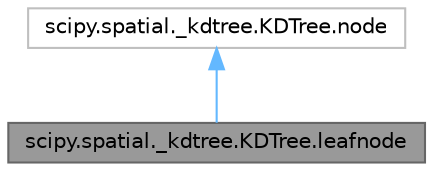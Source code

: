 digraph "scipy.spatial._kdtree.KDTree.leafnode"
{
 // LATEX_PDF_SIZE
  bgcolor="transparent";
  edge [fontname=Helvetica,fontsize=10,labelfontname=Helvetica,labelfontsize=10];
  node [fontname=Helvetica,fontsize=10,shape=box,height=0.2,width=0.4];
  Node1 [id="Node000001",label="scipy.spatial._kdtree.KDTree.leafnode",height=0.2,width=0.4,color="gray40", fillcolor="grey60", style="filled", fontcolor="black",tooltip=" "];
  Node2 -> Node1 [id="edge1_Node000001_Node000002",dir="back",color="steelblue1",style="solid",tooltip=" "];
  Node2 [id="Node000002",label="scipy.spatial._kdtree.KDTree.node",height=0.2,width=0.4,color="grey75", fillcolor="white", style="filled",URL="$d6/d16/classscipy_1_1spatial_1_1__kdtree_1_1KDTree_1_1node.html",tooltip=" "];
}
